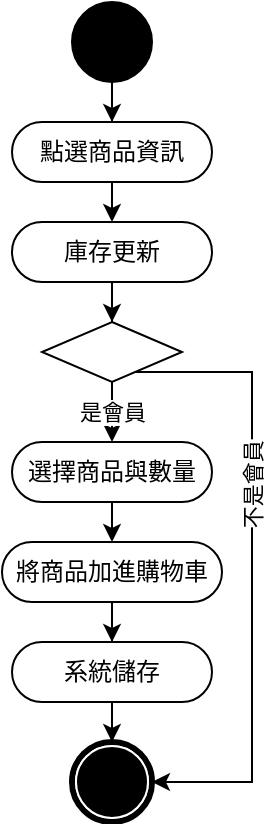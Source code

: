<mxfile version="12.9.13" type="device"><diagram id="oSvsYqHSxiu48d56WvLe" name="第1頁"><mxGraphModel dx="1086" dy="806" grid="1" gridSize="10" guides="1" tooltips="1" connect="1" arrows="1" fold="1" page="1" pageScale="1" pageWidth="827" pageHeight="1169" math="0" shadow="0"><root><mxCell id="0"/><mxCell id="1" parent="0"/><mxCell id="fHUhpo8QZiHKhP3WM-t6-1" style="edgeStyle=orthogonalEdgeStyle;rounded=0;orthogonalLoop=1;jettySize=auto;html=1;entryX=0.5;entryY=0;entryDx=0;entryDy=0;" parent="1" source="fHUhpo8QZiHKhP3WM-t6-2" target="fHUhpo8QZiHKhP3WM-t6-4" edge="1"><mxGeometry relative="1" as="geometry"><mxPoint x="400" y="100" as="targetPoint"/></mxGeometry></mxCell><mxCell id="fHUhpo8QZiHKhP3WM-t6-2" value="" style="ellipse;whiteSpace=wrap;html=1;rounded=0;shadow=0;comic=0;labelBackgroundColor=none;strokeWidth=1;fillColor=#000000;fontFamily=Verdana;fontSize=12;align=center;" parent="1" vertex="1"><mxGeometry x="380" y="70" width="40" height="40" as="geometry"/></mxCell><mxCell id="fHUhpo8QZiHKhP3WM-t6-3" style="edgeStyle=orthogonalEdgeStyle;rounded=0;orthogonalLoop=1;jettySize=auto;html=1;entryX=0.5;entryY=0;entryDx=0;entryDy=0;" parent="1" target="fHUhpo8QZiHKhP3WM-t6-34" edge="1"><mxGeometry relative="1" as="geometry"><mxPoint x="400" y="150" as="sourcePoint"/></mxGeometry></mxCell><mxCell id="fHUhpo8QZiHKhP3WM-t6-4" value="點選商品資訊" style="rounded=1;whiteSpace=wrap;html=1;shadow=0;comic=0;labelBackgroundColor=none;strokeWidth=1;fontFamily=Verdana;fontSize=12;align=center;arcSize=50;" parent="1" vertex="1"><mxGeometry x="350" y="130" width="100" height="30" as="geometry"/></mxCell><mxCell id="fHUhpo8QZiHKhP3WM-t6-5" style="edgeStyle=orthogonalEdgeStyle;rounded=0;orthogonalLoop=1;jettySize=auto;html=1;entryX=0.5;entryY=0;entryDx=0;entryDy=0;exitX=0.5;exitY=1;exitDx=0;exitDy=0;" parent="1" source="fHUhpo8QZiHKhP3WM-t6-6" target="fHUhpo8QZiHKhP3WM-t6-9" edge="1"><mxGeometry relative="1" as="geometry"><mxPoint x="400" y="380" as="targetPoint"/></mxGeometry></mxCell><mxCell id="fHUhpo8QZiHKhP3WM-t6-6" value="選擇商品與數量" style="rounded=1;whiteSpace=wrap;html=1;shadow=0;comic=0;labelBackgroundColor=none;strokeWidth=1;fontFamily=Verdana;fontSize=12;align=center;arcSize=50;" parent="1" vertex="1"><mxGeometry x="350" y="290" width="100" height="30" as="geometry"/></mxCell><mxCell id="fHUhpo8QZiHKhP3WM-t6-7" style="edgeStyle=orthogonalEdgeStyle;rounded=0;orthogonalLoop=1;jettySize=auto;html=1;entryX=0.5;entryY=0;entryDx=0;entryDy=0;exitX=0.5;exitY=1;exitDx=0;exitDy=0;" parent="1" source="fHUhpo8QZiHKhP3WM-t6-15" target="fHUhpo8QZiHKhP3WM-t6-37" edge="1"><mxGeometry relative="1" as="geometry"><mxPoint x="400" y="440" as="targetPoint"/><mxPoint x="495" y="460" as="sourcePoint"/></mxGeometry></mxCell><mxCell id="fHUhpo8QZiHKhP3WM-t6-8" style="edgeStyle=orthogonalEdgeStyle;rounded=0;orthogonalLoop=1;jettySize=auto;html=1;entryX=0.5;entryY=0;entryDx=0;entryDy=0;" parent="1" source="fHUhpo8QZiHKhP3WM-t6-9" target="fHUhpo8QZiHKhP3WM-t6-15" edge="1"><mxGeometry relative="1" as="geometry"><mxPoint x="400" y="410" as="targetPoint"/></mxGeometry></mxCell><mxCell id="fHUhpo8QZiHKhP3WM-t6-9" value="將商品加進購物車" style="rounded=1;whiteSpace=wrap;html=1;shadow=0;comic=0;labelBackgroundColor=none;strokeWidth=1;fontFamily=Verdana;fontSize=12;align=center;arcSize=50;" parent="1" vertex="1"><mxGeometry x="345" y="340" width="110" height="30" as="geometry"/></mxCell><mxCell id="fHUhpo8QZiHKhP3WM-t6-10" value="是會員" style="edgeStyle=orthogonalEdgeStyle;rounded=0;orthogonalLoop=1;jettySize=auto;html=1;entryX=0.5;entryY=0;entryDx=0;entryDy=0;" parent="1" source="fHUhpo8QZiHKhP3WM-t6-11" target="fHUhpo8QZiHKhP3WM-t6-6" edge="1"><mxGeometry relative="1" as="geometry"><mxPoint x="330" y="255" as="targetPoint"/></mxGeometry></mxCell><mxCell id="fHUhpo8QZiHKhP3WM-t6-47" value="不是會員" style="edgeStyle=orthogonalEdgeStyle;rounded=0;orthogonalLoop=1;jettySize=auto;html=1;entryX=1;entryY=0.5;entryDx=0;entryDy=0;horizontal=0;" parent="1" source="fHUhpo8QZiHKhP3WM-t6-11" target="fHUhpo8QZiHKhP3WM-t6-37" edge="1"><mxGeometry x="-0.266" relative="1" as="geometry"><Array as="points"><mxPoint x="470" y="255"/><mxPoint x="470" y="460"/></Array><mxPoint as="offset"/><mxPoint x="436.75" y="440" as="targetPoint"/></mxGeometry></mxCell><mxCell id="fHUhpo8QZiHKhP3WM-t6-11" value="" style="rhombus;whiteSpace=wrap;html=1;" parent="1" vertex="1"><mxGeometry x="365" y="230" width="70" height="30" as="geometry"/></mxCell><mxCell id="fHUhpo8QZiHKhP3WM-t6-15" value="系統儲存" style="rounded=1;whiteSpace=wrap;html=1;shadow=0;comic=0;labelBackgroundColor=none;strokeWidth=1;fontFamily=Verdana;fontSize=12;align=center;arcSize=50;" parent="1" vertex="1"><mxGeometry x="350" y="390" width="100" height="30" as="geometry"/></mxCell><mxCell id="fHUhpo8QZiHKhP3WM-t6-33" style="edgeStyle=orthogonalEdgeStyle;rounded=0;orthogonalLoop=1;jettySize=auto;html=1;entryX=0.5;entryY=0;entryDx=0;entryDy=0;" parent="1" source="fHUhpo8QZiHKhP3WM-t6-34" target="fHUhpo8QZiHKhP3WM-t6-11" edge="1"><mxGeometry relative="1" as="geometry"><mxPoint x="510" y="180" as="targetPoint"/></mxGeometry></mxCell><mxCell id="fHUhpo8QZiHKhP3WM-t6-34" value="庫存更新" style="rounded=1;whiteSpace=wrap;html=1;shadow=0;comic=0;labelBackgroundColor=none;strokeWidth=1;fontFamily=Verdana;fontSize=12;align=center;arcSize=50;" parent="1" vertex="1"><mxGeometry x="350" y="180" width="100" height="30" as="geometry"/></mxCell><mxCell id="fHUhpo8QZiHKhP3WM-t6-37" value="" style="shape=mxgraph.bpmn.shape;html=1;verticalLabelPosition=bottom;labelBackgroundColor=#ffffff;verticalAlign=top;perimeter=ellipsePerimeter;outline=end;symbol=terminate;rounded=0;shadow=0;comic=0;strokeWidth=1;fontFamily=Verdana;fontSize=12;align=center;" parent="1" vertex="1"><mxGeometry x="380" y="440" width="40" height="40" as="geometry"/></mxCell></root></mxGraphModel></diagram></mxfile>